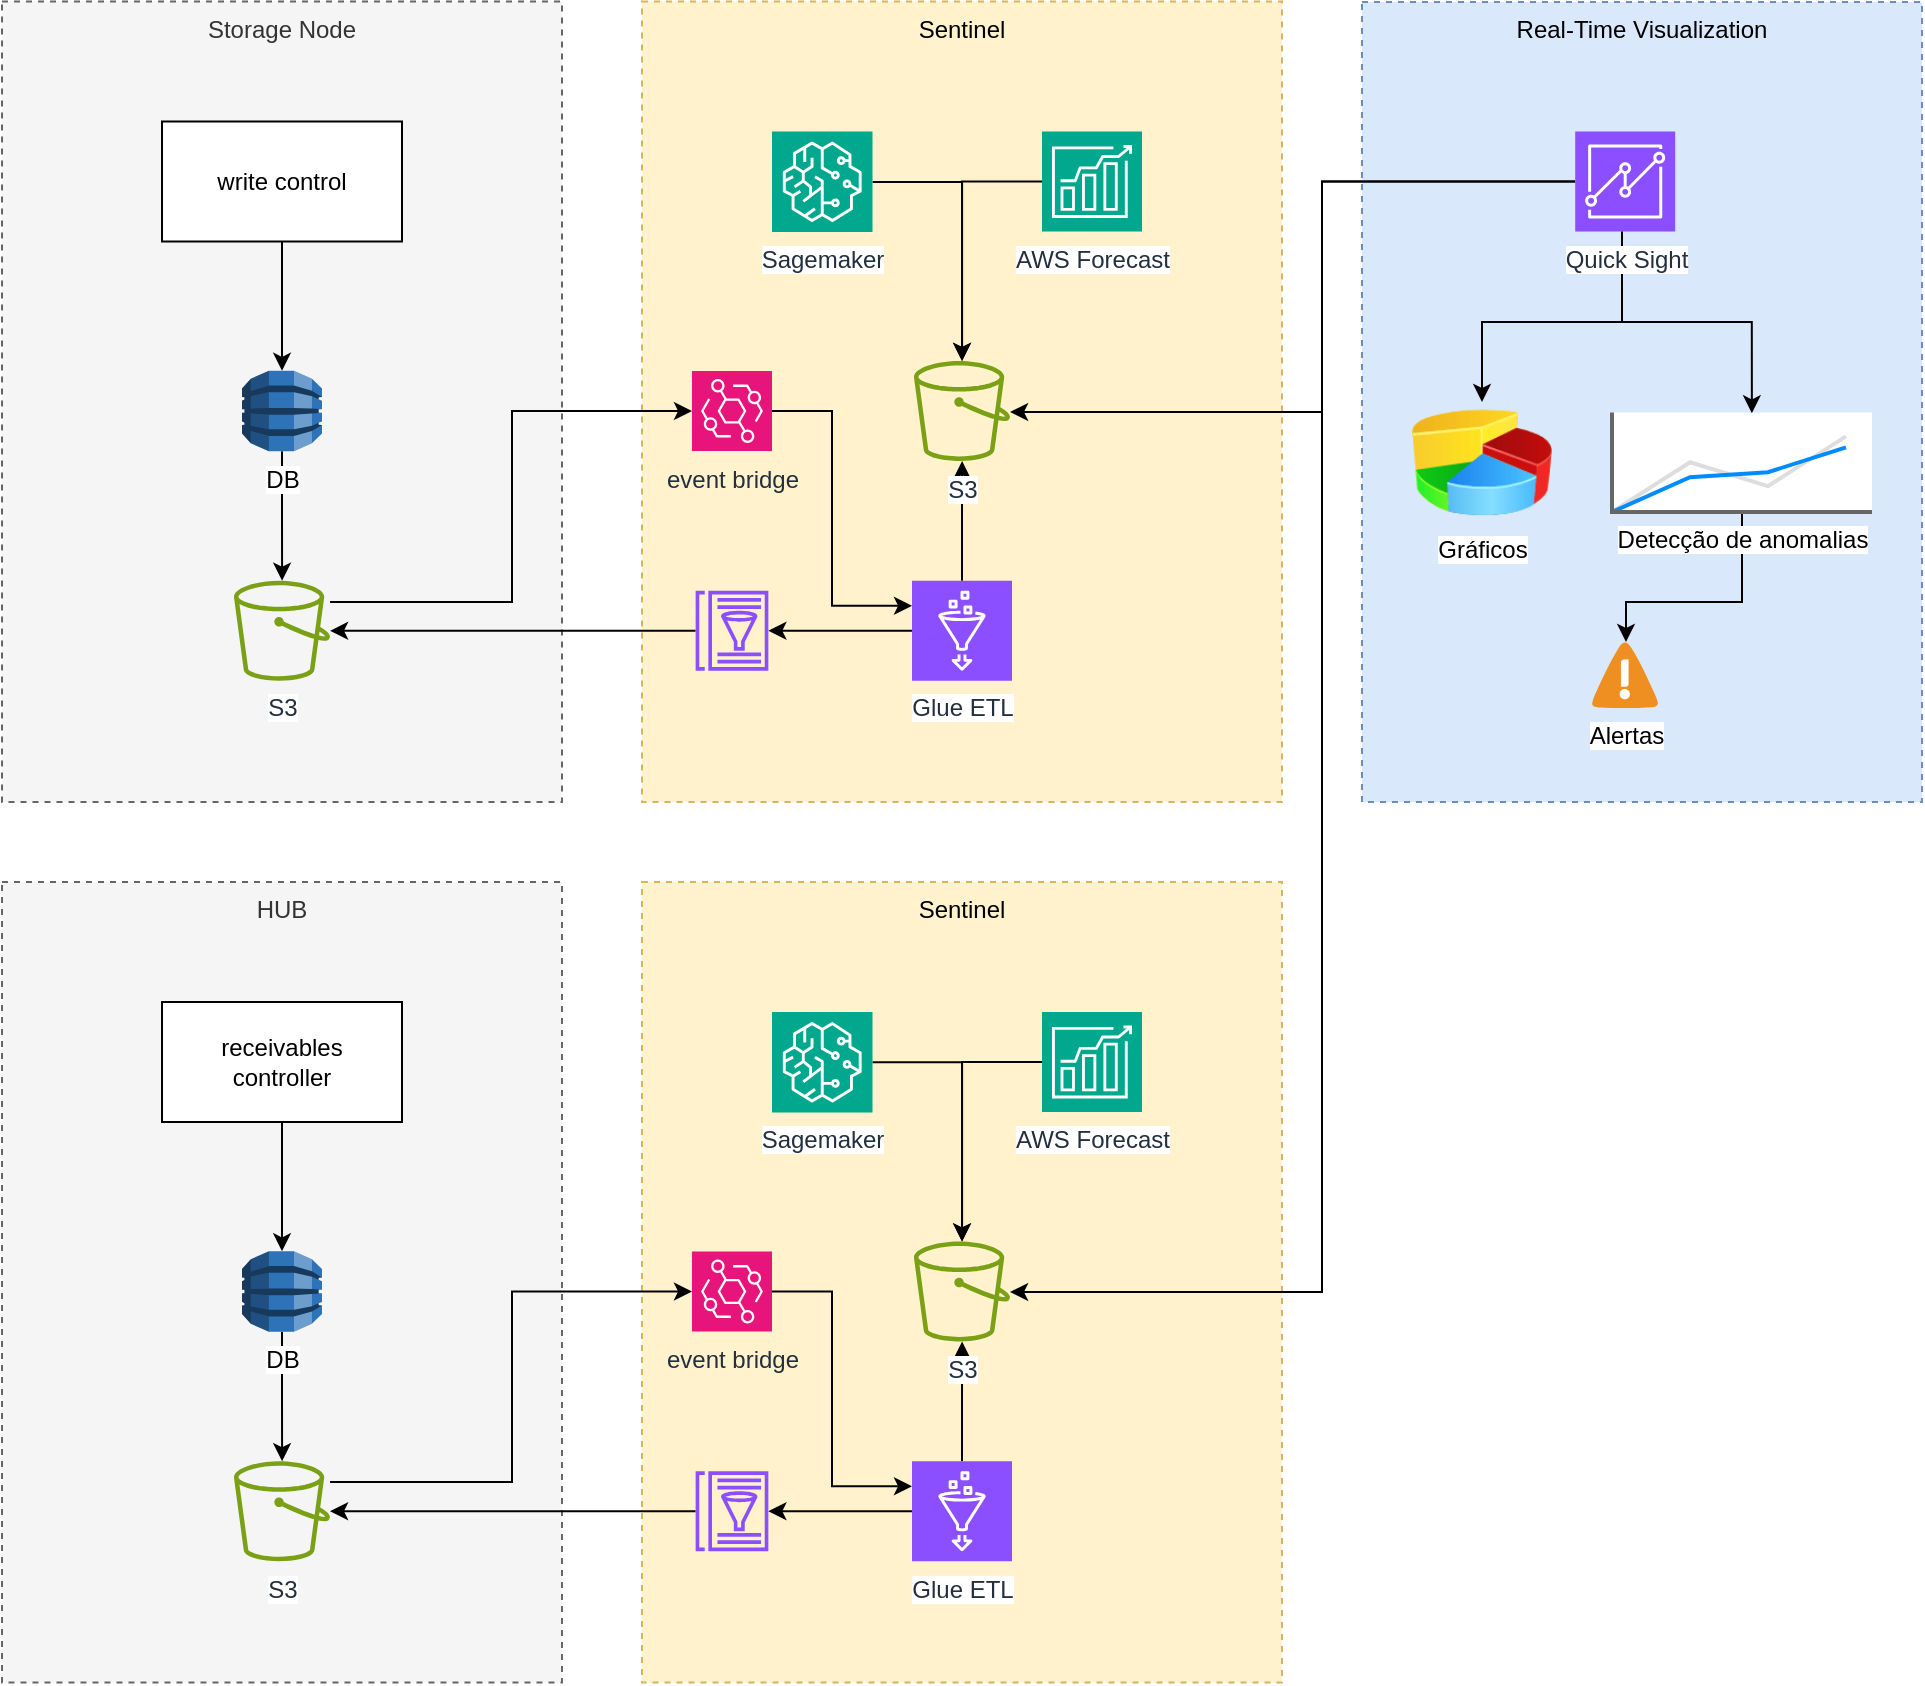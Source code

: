 <mxfile version="24.2.5" type="device" pages="2">
  <diagram name="Using ML" id="80V44YbCTZf2vej7g3pq">
    <mxGraphModel dx="1259" dy="655" grid="1" gridSize="10" guides="1" tooltips="1" connect="1" arrows="1" fold="1" page="1" pageScale="1" pageWidth="850" pageHeight="1100" math="0" shadow="0">
      <root>
        <mxCell id="0" />
        <mxCell id="1" parent="0" />
        <mxCell id="6gfI8FkgVVdgUtyDe345-52" value="HUB" style="rounded=0;whiteSpace=wrap;html=1;fillColor=#f5f5f5;fontColor=#333333;strokeColor=#666666;dashed=1;verticalAlign=top;" vertex="1" parent="1">
          <mxGeometry x="40" y="480" width="280" height="400.25" as="geometry" />
        </mxCell>
        <mxCell id="6gfI8FkgVVdgUtyDe345-39" value="Sentinel" style="rounded=0;whiteSpace=wrap;html=1;fillColor=#fff2cc;strokeColor=#d6b656;dashed=1;verticalAlign=top;" vertex="1" parent="1">
          <mxGeometry x="360" y="480" width="320" height="400.25" as="geometry" />
        </mxCell>
        <mxCell id="6gfI8FkgVVdgUtyDe345-18" value="Real-Time Visualization" style="rounded=0;whiteSpace=wrap;html=1;fillColor=#dae8fc;strokeColor=#6c8ebf;dashed=1;verticalAlign=top;" vertex="1" parent="1">
          <mxGeometry x="720" y="40" width="280" height="400" as="geometry" />
        </mxCell>
        <mxCell id="6gfI8FkgVVdgUtyDe345-6" value="Storage Node" style="rounded=0;whiteSpace=wrap;html=1;fillColor=#f5f5f5;fontColor=#333333;strokeColor=#666666;dashed=1;verticalAlign=top;" vertex="1" parent="1">
          <mxGeometry x="40" y="39.75" width="280" height="400.25" as="geometry" />
        </mxCell>
        <mxCell id="6gfI8FkgVVdgUtyDe345-1" value="write control" style="rounded=0;whiteSpace=wrap;html=1;" vertex="1" parent="1">
          <mxGeometry x="120" y="99.75" width="120" height="60" as="geometry" />
        </mxCell>
        <mxCell id="6gfI8FkgVVdgUtyDe345-5" style="edgeStyle=orthogonalEdgeStyle;rounded=0;orthogonalLoop=1;jettySize=auto;html=1;" edge="1" parent="1" source="6gfI8FkgVVdgUtyDe345-2" target="6gfI8FkgVVdgUtyDe345-4">
          <mxGeometry relative="1" as="geometry" />
        </mxCell>
        <mxCell id="6gfI8FkgVVdgUtyDe345-2" value="DB" style="outlineConnect=0;dashed=0;verticalLabelPosition=bottom;verticalAlign=top;align=center;html=1;shape=mxgraph.aws3.dynamo_db;fillColor=#2E73B8;gradientColor=none;labelBackgroundColor=default;" vertex="1" parent="1">
          <mxGeometry x="160" y="224.38" width="40" height="40.25" as="geometry" />
        </mxCell>
        <mxCell id="6gfI8FkgVVdgUtyDe345-3" style="edgeStyle=orthogonalEdgeStyle;rounded=0;orthogonalLoop=1;jettySize=auto;html=1;entryX=0.5;entryY=0;entryDx=0;entryDy=0;entryPerimeter=0;" edge="1" parent="1" source="6gfI8FkgVVdgUtyDe345-1" target="6gfI8FkgVVdgUtyDe345-2">
          <mxGeometry relative="1" as="geometry" />
        </mxCell>
        <mxCell id="6gfI8FkgVVdgUtyDe345-4" value="S3" style="sketch=0;outlineConnect=0;fontColor=#232F3E;gradientColor=none;fillColor=#7AA116;strokeColor=none;dashed=0;verticalLabelPosition=bottom;verticalAlign=top;align=center;html=1;fontSize=12;fontStyle=0;aspect=fixed;pointerEvents=1;shape=mxgraph.aws4.bucket;labelBackgroundColor=default;" vertex="1" parent="1">
          <mxGeometry x="155.96" y="329.37" width="48.08" height="50" as="geometry" />
        </mxCell>
        <mxCell id="6gfI8FkgVVdgUtyDe345-7" value="Sentinel" style="rounded=0;whiteSpace=wrap;html=1;fillColor=#fff2cc;strokeColor=#d6b656;dashed=1;verticalAlign=top;" vertex="1" parent="1">
          <mxGeometry x="360" y="39.75" width="320" height="400.25" as="geometry" />
        </mxCell>
        <mxCell id="6gfI8FkgVVdgUtyDe345-34" style="edgeStyle=orthogonalEdgeStyle;rounded=0;orthogonalLoop=1;jettySize=auto;html=1;" edge="1" parent="1" source="6gfI8FkgVVdgUtyDe345-8" target="6gfI8FkgVVdgUtyDe345-4">
          <mxGeometry relative="1" as="geometry">
            <Array as="points">
              <mxPoint x="250" y="354" />
              <mxPoint x="250" y="354" />
            </Array>
          </mxGeometry>
        </mxCell>
        <mxCell id="6gfI8FkgVVdgUtyDe345-8" value="" style="sketch=0;outlineConnect=0;fontColor=#232F3E;gradientColor=none;fillColor=#8C4FFF;strokeColor=none;dashed=0;verticalLabelPosition=bottom;verticalAlign=top;align=center;html=1;fontSize=12;fontStyle=0;aspect=fixed;pointerEvents=1;shape=mxgraph.aws4.glue_data_catalog;" vertex="1" parent="1">
          <mxGeometry x="386.54" y="334.37" width="36.92" height="40" as="geometry" />
        </mxCell>
        <mxCell id="6gfI8FkgVVdgUtyDe345-11" style="edgeStyle=orthogonalEdgeStyle;rounded=0;orthogonalLoop=1;jettySize=auto;html=1;" edge="1" parent="1" source="6gfI8FkgVVdgUtyDe345-10" target="6gfI8FkgVVdgUtyDe345-8">
          <mxGeometry relative="1" as="geometry" />
        </mxCell>
        <mxCell id="6gfI8FkgVVdgUtyDe345-13" style="edgeStyle=orthogonalEdgeStyle;rounded=0;orthogonalLoop=1;jettySize=auto;html=1;" edge="1" parent="1" source="6gfI8FkgVVdgUtyDe345-10" target="6gfI8FkgVVdgUtyDe345-12">
          <mxGeometry relative="1" as="geometry" />
        </mxCell>
        <mxCell id="6gfI8FkgVVdgUtyDe345-10" value="Glue ETL" style="sketch=0;points=[[0,0,0],[0.25,0,0],[0.5,0,0],[0.75,0,0],[1,0,0],[0,1,0],[0.25,1,0],[0.5,1,0],[0.75,1,0],[1,1,0],[0,0.25,0],[0,0.5,0],[0,0.75,0],[1,0.25,0],[1,0.5,0],[1,0.75,0]];outlineConnect=0;fontColor=#232F3E;fillColor=#8C4FFF;strokeColor=#ffffff;dashed=0;verticalLabelPosition=bottom;verticalAlign=top;align=center;html=1;fontSize=12;fontStyle=0;aspect=fixed;shape=mxgraph.aws4.resourceIcon;resIcon=mxgraph.aws4.glue;labelBackgroundColor=default;" vertex="1" parent="1">
          <mxGeometry x="495" y="329.37" width="50" height="50" as="geometry" />
        </mxCell>
        <mxCell id="6gfI8FkgVVdgUtyDe345-12" value="S3" style="sketch=0;outlineConnect=0;fontColor=#232F3E;gradientColor=none;fillColor=#7AA116;strokeColor=none;dashed=0;verticalLabelPosition=bottom;verticalAlign=top;align=center;html=1;fontSize=12;fontStyle=0;aspect=fixed;pointerEvents=1;shape=mxgraph.aws4.bucket;labelBackgroundColor=default;" vertex="1" parent="1">
          <mxGeometry x="495.96" y="219.5" width="48.08" height="50" as="geometry" />
        </mxCell>
        <mxCell id="6gfI8FkgVVdgUtyDe345-15" style="edgeStyle=orthogonalEdgeStyle;rounded=0;orthogonalLoop=1;jettySize=auto;html=1;" edge="1" parent="1" source="6gfI8FkgVVdgUtyDe345-14" target="6gfI8FkgVVdgUtyDe345-12">
          <mxGeometry relative="1" as="geometry" />
        </mxCell>
        <mxCell id="6gfI8FkgVVdgUtyDe345-14" value="Sagemaker" style="sketch=0;points=[[0,0,0],[0.25,0,0],[0.5,0,0],[0.75,0,0],[1,0,0],[0,1,0],[0.25,1,0],[0.5,1,0],[0.75,1,0],[1,1,0],[0,0.25,0],[0,0.5,0],[0,0.75,0],[1,0.25,0],[1,0.5,0],[1,0.75,0]];outlineConnect=0;fontColor=#232F3E;fillColor=#01A88D;strokeColor=#ffffff;dashed=0;verticalLabelPosition=bottom;verticalAlign=top;align=center;html=1;fontSize=12;fontStyle=0;aspect=fixed;shape=mxgraph.aws4.resourceIcon;resIcon=mxgraph.aws4.sagemaker;labelBackgroundColor=default;" vertex="1" parent="1">
          <mxGeometry x="425" y="104.75" width="50.25" height="50.25" as="geometry" />
        </mxCell>
        <mxCell id="6gfI8FkgVVdgUtyDe345-17" style="edgeStyle=orthogonalEdgeStyle;rounded=0;orthogonalLoop=1;jettySize=auto;html=1;" edge="1" parent="1" source="6gfI8FkgVVdgUtyDe345-16" target="6gfI8FkgVVdgUtyDe345-12">
          <mxGeometry relative="1" as="geometry">
            <Array as="points">
              <mxPoint x="700" y="130" />
              <mxPoint x="700" y="245" />
            </Array>
          </mxGeometry>
        </mxCell>
        <mxCell id="6gfI8FkgVVdgUtyDe345-23" style="edgeStyle=orthogonalEdgeStyle;rounded=0;orthogonalLoop=1;jettySize=auto;html=1;entryX=0.5;entryY=0;entryDx=0;entryDy=0;" edge="1" parent="1" source="6gfI8FkgVVdgUtyDe345-16" target="6gfI8FkgVVdgUtyDe345-21">
          <mxGeometry relative="1" as="geometry">
            <Array as="points">
              <mxPoint x="850" y="200" />
              <mxPoint x="780" y="200" />
            </Array>
          </mxGeometry>
        </mxCell>
        <mxCell id="6gfI8FkgVVdgUtyDe345-19" value="Alertas" style="shadow=0;dashed=0;html=1;strokeColor=none;fillColor=#4495D1;labelPosition=center;verticalLabelPosition=bottom;verticalAlign=top;align=center;outlineConnect=0;shape=mxgraph.veeam.2d.alert;labelBackgroundColor=default;" vertex="1" parent="1">
          <mxGeometry x="835" y="360" width="33.2" height="33.2" as="geometry" />
        </mxCell>
        <mxCell id="6gfI8FkgVVdgUtyDe345-21" value="Gráficos" style="image;html=1;image=img/lib/clip_art/finance/Pie_Chart_128x128.png" vertex="1" parent="1">
          <mxGeometry x="745" y="240" width="70" height="60.25" as="geometry" />
        </mxCell>
        <mxCell id="6gfI8FkgVVdgUtyDe345-26" style="edgeStyle=orthogonalEdgeStyle;rounded=0;orthogonalLoop=1;jettySize=auto;html=1;" edge="1" parent="1" source="6gfI8FkgVVdgUtyDe345-22" target="6gfI8FkgVVdgUtyDe345-19">
          <mxGeometry relative="1" as="geometry">
            <Array as="points">
              <mxPoint x="910" y="340" />
              <mxPoint x="852" y="340" />
            </Array>
          </mxGeometry>
        </mxCell>
        <mxCell id="6gfI8FkgVVdgUtyDe345-22" value="Detecção de anomalias" style="verticalLabelPosition=bottom;shadow=0;dashed=0;align=center;html=1;verticalAlign=top;strokeWidth=1;shape=mxgraph.mockup.graphics.lineChart;strokeColor=none;strokeColor2=#666666;strokeColor3=#008cff;strokeColor4=#dddddd;labelBackgroundColor=default;" vertex="1" parent="1">
          <mxGeometry x="845" y="245.25" width="130" height="49.75" as="geometry" />
        </mxCell>
        <mxCell id="6gfI8FkgVVdgUtyDe345-36" style="edgeStyle=orthogonalEdgeStyle;rounded=0;orthogonalLoop=1;jettySize=auto;html=1;" edge="1" parent="1" source="6gfI8FkgVVdgUtyDe345-30" target="6gfI8FkgVVdgUtyDe345-12">
          <mxGeometry relative="1" as="geometry">
            <Array as="points">
              <mxPoint x="520" y="130" />
            </Array>
          </mxGeometry>
        </mxCell>
        <mxCell id="6gfI8FkgVVdgUtyDe345-30" value="AWS Forecast" style="sketch=0;points=[[0,0,0],[0.25,0,0],[0.5,0,0],[0.75,0,0],[1,0,0],[0,1,0],[0.25,1,0],[0.5,1,0],[0.75,1,0],[1,1,0],[0,0.25,0],[0,0.5,0],[0,0.75,0],[1,0.25,0],[1,0.5,0],[1,0.75,0]];outlineConnect=0;fontColor=#232F3E;fillColor=#01A88D;strokeColor=#ffffff;dashed=0;verticalLabelPosition=bottom;verticalAlign=top;align=center;html=1;fontSize=12;fontStyle=0;aspect=fixed;shape=mxgraph.aws4.resourceIcon;resIcon=mxgraph.aws4.forecast;labelBackgroundColor=default;" vertex="1" parent="1">
          <mxGeometry x="560" y="104.75" width="50" height="50" as="geometry" />
        </mxCell>
        <mxCell id="6gfI8FkgVVdgUtyDe345-32" value="event bridge" style="sketch=0;points=[[0,0,0],[0.25,0,0],[0.5,0,0],[0.75,0,0],[1,0,0],[0,1,0],[0.25,1,0],[0.5,1,0],[0.75,1,0],[1,1,0],[0,0.25,0],[0,0.5,0],[0,0.75,0],[1,0.25,0],[1,0.5,0],[1,0.75,0]];outlineConnect=0;fontColor=#232F3E;fillColor=#E7157B;strokeColor=#ffffff;dashed=0;verticalLabelPosition=bottom;verticalAlign=top;align=center;html=1;fontSize=12;fontStyle=0;aspect=fixed;shape=mxgraph.aws4.resourceIcon;resIcon=mxgraph.aws4.eventbridge;" vertex="1" parent="1">
          <mxGeometry x="385.0" y="224.5" width="40" height="40" as="geometry" />
        </mxCell>
        <mxCell id="6gfI8FkgVVdgUtyDe345-33" style="edgeStyle=orthogonalEdgeStyle;rounded=0;orthogonalLoop=1;jettySize=auto;html=1;entryX=0;entryY=0.5;entryDx=0;entryDy=0;entryPerimeter=0;" edge="1" parent="1" source="6gfI8FkgVVdgUtyDe345-4" target="6gfI8FkgVVdgUtyDe345-32">
          <mxGeometry relative="1" as="geometry">
            <Array as="points">
              <mxPoint x="295" y="340" />
              <mxPoint x="295" y="245" />
            </Array>
          </mxGeometry>
        </mxCell>
        <mxCell id="6gfI8FkgVVdgUtyDe345-35" style="edgeStyle=orthogonalEdgeStyle;rounded=0;orthogonalLoop=1;jettySize=auto;html=1;entryX=0;entryY=0.25;entryDx=0;entryDy=0;entryPerimeter=0;" edge="1" parent="1" source="6gfI8FkgVVdgUtyDe345-32" target="6gfI8FkgVVdgUtyDe345-10">
          <mxGeometry relative="1" as="geometry">
            <Array as="points">
              <mxPoint x="455" y="245" />
              <mxPoint x="455" y="342" />
            </Array>
          </mxGeometry>
        </mxCell>
        <mxCell id="6gfI8FkgVVdgUtyDe345-38" style="edgeStyle=orthogonalEdgeStyle;rounded=0;orthogonalLoop=1;jettySize=auto;html=1;entryX=0.538;entryY=0.008;entryDx=0;entryDy=0;entryPerimeter=0;" edge="1" parent="1" source="6gfI8FkgVVdgUtyDe345-16" target="6gfI8FkgVVdgUtyDe345-22">
          <mxGeometry relative="1" as="geometry">
            <Array as="points">
              <mxPoint x="850" y="200" />
              <mxPoint x="915" y="200" />
            </Array>
          </mxGeometry>
        </mxCell>
        <mxCell id="6gfI8FkgVVdgUtyDe345-51" style="edgeStyle=orthogonalEdgeStyle;rounded=0;orthogonalLoop=1;jettySize=auto;html=1;" edge="1" parent="1" source="6gfI8FkgVVdgUtyDe345-16" target="6gfI8FkgVVdgUtyDe345-44">
          <mxGeometry relative="1" as="geometry">
            <Array as="points">
              <mxPoint x="700" y="130" />
              <mxPoint x="700" y="685" />
            </Array>
          </mxGeometry>
        </mxCell>
        <mxCell id="6gfI8FkgVVdgUtyDe345-16" value="Quick Sight" style="sketch=0;points=[[0,0,0],[0.25,0,0],[0.5,0,0],[0.75,0,0],[1,0,0],[0,1,0],[0.25,1,0],[0.5,1,0],[0.75,1,0],[1,1,0],[0,0.25,0],[0,0.5,0],[0,0.75,0],[1,0.25,0],[1,0.5,0],[1,0.75,0]];outlineConnect=0;fontColor=#232F3E;fillColor=#8C4FFF;strokeColor=#ffffff;dashed=0;verticalLabelPosition=bottom;verticalAlign=top;align=center;html=1;fontSize=12;fontStyle=0;aspect=fixed;shape=mxgraph.aws4.resourceIcon;resIcon=mxgraph.aws4.quicksight;labelBackgroundColor=default;" vertex="1" parent="1">
          <mxGeometry x="826.6" y="104.75" width="50" height="50" as="geometry" />
        </mxCell>
        <mxCell id="6gfI8FkgVVdgUtyDe345-59" style="edgeStyle=orthogonalEdgeStyle;rounded=0;orthogonalLoop=1;jettySize=auto;html=1;" edge="1" parent="1" source="6gfI8FkgVVdgUtyDe345-40" target="6gfI8FkgVVdgUtyDe345-55">
          <mxGeometry relative="1" as="geometry" />
        </mxCell>
        <mxCell id="6gfI8FkgVVdgUtyDe345-40" value="" style="sketch=0;outlineConnect=0;fontColor=#232F3E;gradientColor=none;fillColor=#8C4FFF;strokeColor=none;dashed=0;verticalLabelPosition=bottom;verticalAlign=top;align=center;html=1;fontSize=12;fontStyle=0;aspect=fixed;pointerEvents=1;shape=mxgraph.aws4.glue_data_catalog;" vertex="1" parent="1">
          <mxGeometry x="386.54" y="774.62" width="36.92" height="40" as="geometry" />
        </mxCell>
        <mxCell id="6gfI8FkgVVdgUtyDe345-41" style="edgeStyle=orthogonalEdgeStyle;rounded=0;orthogonalLoop=1;jettySize=auto;html=1;" edge="1" parent="1" source="6gfI8FkgVVdgUtyDe345-43" target="6gfI8FkgVVdgUtyDe345-40">
          <mxGeometry relative="1" as="geometry" />
        </mxCell>
        <mxCell id="6gfI8FkgVVdgUtyDe345-42" style="edgeStyle=orthogonalEdgeStyle;rounded=0;orthogonalLoop=1;jettySize=auto;html=1;" edge="1" parent="1" source="6gfI8FkgVVdgUtyDe345-43" target="6gfI8FkgVVdgUtyDe345-44">
          <mxGeometry relative="1" as="geometry" />
        </mxCell>
        <mxCell id="6gfI8FkgVVdgUtyDe345-43" value="Glue ETL" style="sketch=0;points=[[0,0,0],[0.25,0,0],[0.5,0,0],[0.75,0,0],[1,0,0],[0,1,0],[0.25,1,0],[0.5,1,0],[0.75,1,0],[1,1,0],[0,0.25,0],[0,0.5,0],[0,0.75,0],[1,0.25,0],[1,0.5,0],[1,0.75,0]];outlineConnect=0;fontColor=#232F3E;fillColor=#8C4FFF;strokeColor=#ffffff;dashed=0;verticalLabelPosition=bottom;verticalAlign=top;align=center;html=1;fontSize=12;fontStyle=0;aspect=fixed;shape=mxgraph.aws4.resourceIcon;resIcon=mxgraph.aws4.glue;labelBackgroundColor=default;" vertex="1" parent="1">
          <mxGeometry x="495" y="769.62" width="50" height="50" as="geometry" />
        </mxCell>
        <mxCell id="6gfI8FkgVVdgUtyDe345-44" value="S3" style="sketch=0;outlineConnect=0;fontColor=#232F3E;gradientColor=none;fillColor=#7AA116;strokeColor=none;dashed=0;verticalLabelPosition=bottom;verticalAlign=top;align=center;html=1;fontSize=12;fontStyle=0;aspect=fixed;pointerEvents=1;shape=mxgraph.aws4.bucket;labelBackgroundColor=default;" vertex="1" parent="1">
          <mxGeometry x="495.96" y="659.75" width="48.08" height="50" as="geometry" />
        </mxCell>
        <mxCell id="6gfI8FkgVVdgUtyDe345-45" style="edgeStyle=orthogonalEdgeStyle;rounded=0;orthogonalLoop=1;jettySize=auto;html=1;" edge="1" parent="1" source="6gfI8FkgVVdgUtyDe345-46" target="6gfI8FkgVVdgUtyDe345-44">
          <mxGeometry relative="1" as="geometry" />
        </mxCell>
        <mxCell id="6gfI8FkgVVdgUtyDe345-46" value="Sagemaker" style="sketch=0;points=[[0,0,0],[0.25,0,0],[0.5,0,0],[0.75,0,0],[1,0,0],[0,1,0],[0.25,1,0],[0.5,1,0],[0.75,1,0],[1,1,0],[0,0.25,0],[0,0.5,0],[0,0.75,0],[1,0.25,0],[1,0.5,0],[1,0.75,0]];outlineConnect=0;fontColor=#232F3E;fillColor=#01A88D;strokeColor=#ffffff;dashed=0;verticalLabelPosition=bottom;verticalAlign=top;align=center;html=1;fontSize=12;fontStyle=0;aspect=fixed;shape=mxgraph.aws4.resourceIcon;resIcon=mxgraph.aws4.sagemaker;labelBackgroundColor=default;" vertex="1" parent="1">
          <mxGeometry x="425" y="545" width="50.25" height="50.25" as="geometry" />
        </mxCell>
        <mxCell id="6gfI8FkgVVdgUtyDe345-47" style="edgeStyle=orthogonalEdgeStyle;rounded=0;orthogonalLoop=1;jettySize=auto;html=1;" edge="1" parent="1" source="6gfI8FkgVVdgUtyDe345-48" target="6gfI8FkgVVdgUtyDe345-44">
          <mxGeometry relative="1" as="geometry">
            <Array as="points">
              <mxPoint x="520" y="570.25" />
            </Array>
          </mxGeometry>
        </mxCell>
        <mxCell id="6gfI8FkgVVdgUtyDe345-48" value="AWS Forecast" style="sketch=0;points=[[0,0,0],[0.25,0,0],[0.5,0,0],[0.75,0,0],[1,0,0],[0,1,0],[0.25,1,0],[0.5,1,0],[0.75,1,0],[1,1,0],[0,0.25,0],[0,0.5,0],[0,0.75,0],[1,0.25,0],[1,0.5,0],[1,0.75,0]];outlineConnect=0;fontColor=#232F3E;fillColor=#01A88D;strokeColor=#ffffff;dashed=0;verticalLabelPosition=bottom;verticalAlign=top;align=center;html=1;fontSize=12;fontStyle=0;aspect=fixed;shape=mxgraph.aws4.resourceIcon;resIcon=mxgraph.aws4.forecast;labelBackgroundColor=default;" vertex="1" parent="1">
          <mxGeometry x="560" y="545" width="50" height="50" as="geometry" />
        </mxCell>
        <mxCell id="6gfI8FkgVVdgUtyDe345-49" value="event bridge" style="sketch=0;points=[[0,0,0],[0.25,0,0],[0.5,0,0],[0.75,0,0],[1,0,0],[0,1,0],[0.25,1,0],[0.5,1,0],[0.75,1,0],[1,1,0],[0,0.25,0],[0,0.5,0],[0,0.75,0],[1,0.25,0],[1,0.5,0],[1,0.75,0]];outlineConnect=0;fontColor=#232F3E;fillColor=#E7157B;strokeColor=#ffffff;dashed=0;verticalLabelPosition=bottom;verticalAlign=top;align=center;html=1;fontSize=12;fontStyle=0;aspect=fixed;shape=mxgraph.aws4.resourceIcon;resIcon=mxgraph.aws4.eventbridge;" vertex="1" parent="1">
          <mxGeometry x="385.0" y="664.75" width="40" height="40" as="geometry" />
        </mxCell>
        <mxCell id="6gfI8FkgVVdgUtyDe345-50" style="edgeStyle=orthogonalEdgeStyle;rounded=0;orthogonalLoop=1;jettySize=auto;html=1;entryX=0;entryY=0.25;entryDx=0;entryDy=0;entryPerimeter=0;" edge="1" parent="1" source="6gfI8FkgVVdgUtyDe345-49" target="6gfI8FkgVVdgUtyDe345-43">
          <mxGeometry relative="1" as="geometry">
            <Array as="points">
              <mxPoint x="455" y="685.25" />
              <mxPoint x="455" y="782.25" />
            </Array>
          </mxGeometry>
        </mxCell>
        <mxCell id="6gfI8FkgVVdgUtyDe345-56" style="edgeStyle=orthogonalEdgeStyle;rounded=0;orthogonalLoop=1;jettySize=auto;html=1;" edge="1" parent="1" source="6gfI8FkgVVdgUtyDe345-53" target="6gfI8FkgVVdgUtyDe345-54">
          <mxGeometry relative="1" as="geometry" />
        </mxCell>
        <mxCell id="6gfI8FkgVVdgUtyDe345-53" value="receivables&lt;div&gt;controller&lt;/div&gt;" style="rounded=0;whiteSpace=wrap;html=1;" vertex="1" parent="1">
          <mxGeometry x="120" y="540" width="120" height="60" as="geometry" />
        </mxCell>
        <mxCell id="6gfI8FkgVVdgUtyDe345-57" style="edgeStyle=orthogonalEdgeStyle;rounded=0;orthogonalLoop=1;jettySize=auto;html=1;" edge="1" parent="1" source="6gfI8FkgVVdgUtyDe345-54" target="6gfI8FkgVVdgUtyDe345-55">
          <mxGeometry relative="1" as="geometry" />
        </mxCell>
        <mxCell id="6gfI8FkgVVdgUtyDe345-54" value="DB" style="outlineConnect=0;dashed=0;verticalLabelPosition=bottom;verticalAlign=top;align=center;html=1;shape=mxgraph.aws3.dynamo_db;fillColor=#2E73B8;gradientColor=none;labelBackgroundColor=default;" vertex="1" parent="1">
          <mxGeometry x="160" y="664.63" width="40" height="40.25" as="geometry" />
        </mxCell>
        <mxCell id="6gfI8FkgVVdgUtyDe345-55" value="S3" style="sketch=0;outlineConnect=0;fontColor=#232F3E;gradientColor=none;fillColor=#7AA116;strokeColor=none;dashed=0;verticalLabelPosition=bottom;verticalAlign=top;align=center;html=1;fontSize=12;fontStyle=0;aspect=fixed;pointerEvents=1;shape=mxgraph.aws4.bucket;labelBackgroundColor=default;" vertex="1" parent="1">
          <mxGeometry x="155.96" y="769.62" width="48.08" height="50" as="geometry" />
        </mxCell>
        <mxCell id="6gfI8FkgVVdgUtyDe345-58" style="edgeStyle=orthogonalEdgeStyle;rounded=0;orthogonalLoop=1;jettySize=auto;html=1;entryX=0;entryY=0.5;entryDx=0;entryDy=0;entryPerimeter=0;" edge="1" parent="1" source="6gfI8FkgVVdgUtyDe345-55" target="6gfI8FkgVVdgUtyDe345-49">
          <mxGeometry relative="1" as="geometry">
            <Array as="points">
              <mxPoint x="295" y="780" />
              <mxPoint x="295" y="685" />
            </Array>
          </mxGeometry>
        </mxCell>
      </root>
    </mxGraphModel>
  </diagram>
  <diagram name="Using QuickSight" id="ajtClxfbu8RJAKWpTM3W">
    <mxGraphModel dx="1481" dy="771" grid="1" gridSize="10" guides="1" tooltips="1" connect="1" arrows="1" fold="1" page="1" pageScale="1" pageWidth="850" pageHeight="1100" math="0" shadow="0">
      <root>
        <mxCell id="t0vKpmvOC6dS0SvQwcE4-0" />
        <mxCell id="t0vKpmvOC6dS0SvQwcE4-1" parent="t0vKpmvOC6dS0SvQwcE4-0" />
        <mxCell id="t0vKpmvOC6dS0SvQwcE4-2" value="HUB" style="rounded=0;whiteSpace=wrap;html=1;fillColor=#f5f5f5;fontColor=#333333;strokeColor=#666666;dashed=1;verticalAlign=top;" vertex="1" parent="t0vKpmvOC6dS0SvQwcE4-1">
          <mxGeometry x="40" y="480" width="280" height="400.25" as="geometry" />
        </mxCell>
        <mxCell id="t0vKpmvOC6dS0SvQwcE4-3" value="Sentinel" style="rounded=0;whiteSpace=wrap;html=1;fillColor=#fff2cc;strokeColor=#d6b656;dashed=1;verticalAlign=top;" vertex="1" parent="t0vKpmvOC6dS0SvQwcE4-1">
          <mxGeometry x="360" y="480" width="320" height="400.25" as="geometry" />
        </mxCell>
        <mxCell id="t0vKpmvOC6dS0SvQwcE4-4" value="Real-Time Visualization" style="rounded=0;whiteSpace=wrap;html=1;fillColor=#dae8fc;strokeColor=#6c8ebf;dashed=1;verticalAlign=top;" vertex="1" parent="t0vKpmvOC6dS0SvQwcE4-1">
          <mxGeometry x="720" y="40" width="280" height="400" as="geometry" />
        </mxCell>
        <mxCell id="t0vKpmvOC6dS0SvQwcE4-5" value="Storage Node" style="rounded=0;whiteSpace=wrap;html=1;fillColor=#f5f5f5;fontColor=#333333;strokeColor=#666666;dashed=1;verticalAlign=top;" vertex="1" parent="t0vKpmvOC6dS0SvQwcE4-1">
          <mxGeometry x="40" y="39.75" width="280" height="400.25" as="geometry" />
        </mxCell>
        <mxCell id="t0vKpmvOC6dS0SvQwcE4-6" value="write control" style="rounded=0;whiteSpace=wrap;html=1;" vertex="1" parent="t0vKpmvOC6dS0SvQwcE4-1">
          <mxGeometry x="120" y="99.75" width="120" height="60" as="geometry" />
        </mxCell>
        <mxCell id="t0vKpmvOC6dS0SvQwcE4-7" style="edgeStyle=orthogonalEdgeStyle;rounded=0;orthogonalLoop=1;jettySize=auto;html=1;" edge="1" parent="t0vKpmvOC6dS0SvQwcE4-1" source="t0vKpmvOC6dS0SvQwcE4-8" target="t0vKpmvOC6dS0SvQwcE4-10">
          <mxGeometry relative="1" as="geometry" />
        </mxCell>
        <mxCell id="t0vKpmvOC6dS0SvQwcE4-8" value="DB" style="outlineConnect=0;dashed=0;verticalLabelPosition=bottom;verticalAlign=top;align=center;html=1;shape=mxgraph.aws3.dynamo_db;fillColor=#2E73B8;gradientColor=none;labelBackgroundColor=default;" vertex="1" parent="t0vKpmvOC6dS0SvQwcE4-1">
          <mxGeometry x="160" y="224.38" width="40" height="40.25" as="geometry" />
        </mxCell>
        <mxCell id="t0vKpmvOC6dS0SvQwcE4-9" style="edgeStyle=orthogonalEdgeStyle;rounded=0;orthogonalLoop=1;jettySize=auto;html=1;entryX=0.5;entryY=0;entryDx=0;entryDy=0;entryPerimeter=0;" edge="1" parent="t0vKpmvOC6dS0SvQwcE4-1" source="t0vKpmvOC6dS0SvQwcE4-6" target="t0vKpmvOC6dS0SvQwcE4-8">
          <mxGeometry relative="1" as="geometry" />
        </mxCell>
        <mxCell id="t0vKpmvOC6dS0SvQwcE4-10" value="S3" style="sketch=0;outlineConnect=0;fontColor=#232F3E;gradientColor=none;fillColor=#7AA116;strokeColor=none;dashed=0;verticalLabelPosition=bottom;verticalAlign=top;align=center;html=1;fontSize=12;fontStyle=0;aspect=fixed;pointerEvents=1;shape=mxgraph.aws4.bucket;labelBackgroundColor=default;" vertex="1" parent="t0vKpmvOC6dS0SvQwcE4-1">
          <mxGeometry x="155.96" y="329.37" width="48.08" height="50" as="geometry" />
        </mxCell>
        <mxCell id="t0vKpmvOC6dS0SvQwcE4-11" value="Sentinel" style="rounded=0;whiteSpace=wrap;html=1;fillColor=#fff2cc;strokeColor=#d6b656;dashed=1;verticalAlign=top;" vertex="1" parent="t0vKpmvOC6dS0SvQwcE4-1">
          <mxGeometry x="360" y="39.75" width="320" height="400.25" as="geometry" />
        </mxCell>
        <mxCell id="t0vKpmvOC6dS0SvQwcE4-12" style="edgeStyle=orthogonalEdgeStyle;rounded=0;orthogonalLoop=1;jettySize=auto;html=1;" edge="1" parent="t0vKpmvOC6dS0SvQwcE4-1">
          <mxGeometry relative="1" as="geometry">
            <mxPoint x="447.788" y="300.25" as="sourcePoint" />
            <mxPoint x="210.004" y="354.85" as="targetPoint" />
            <Array as="points">
              <mxPoint x="335.97" y="299.85" />
              <mxPoint x="335.97" y="354.85" />
            </Array>
          </mxGeometry>
        </mxCell>
        <mxCell id="t0vKpmvOC6dS0SvQwcE4-13" value="" style="sketch=0;outlineConnect=0;fontColor=#232F3E;gradientColor=none;fillColor=#8C4FFF;strokeColor=none;dashed=0;verticalLabelPosition=bottom;verticalAlign=top;align=center;html=1;fontSize=12;fontStyle=0;aspect=fixed;pointerEvents=1;shape=mxgraph.aws4.glue_data_catalog;" vertex="1" parent="t0vKpmvOC6dS0SvQwcE4-1">
          <mxGeometry x="441.54" y="279.44" width="36.92" height="40" as="geometry" />
        </mxCell>
        <mxCell id="t0vKpmvOC6dS0SvQwcE4-14" style="edgeStyle=orthogonalEdgeStyle;rounded=0;orthogonalLoop=1;jettySize=auto;html=1;" edge="1" parent="t0vKpmvOC6dS0SvQwcE4-1" source="t0vKpmvOC6dS0SvQwcE4-16" target="t0vKpmvOC6dS0SvQwcE4-13">
          <mxGeometry relative="1" as="geometry" />
        </mxCell>
        <mxCell id="t0vKpmvOC6dS0SvQwcE4-15" style="edgeStyle=orthogonalEdgeStyle;rounded=0;orthogonalLoop=1;jettySize=auto;html=1;" edge="1" parent="t0vKpmvOC6dS0SvQwcE4-1" source="t0vKpmvOC6dS0SvQwcE4-16" target="t0vKpmvOC6dS0SvQwcE4-17">
          <mxGeometry relative="1" as="geometry" />
        </mxCell>
        <mxCell id="t0vKpmvOC6dS0SvQwcE4-16" value="Glue ETL" style="sketch=0;points=[[0,0,0],[0.25,0,0],[0.5,0,0],[0.75,0,0],[1,0,0],[0,1,0],[0.25,1,0],[0.5,1,0],[0.75,1,0],[1,1,0],[0,0.25,0],[0,0.5,0],[0,0.75,0],[1,0.25,0],[1,0.5,0],[1,0.75,0]];outlineConnect=0;fontColor=#232F3E;fillColor=#8C4FFF;strokeColor=#ffffff;dashed=0;verticalLabelPosition=bottom;verticalAlign=top;align=center;html=1;fontSize=12;fontStyle=0;aspect=fixed;shape=mxgraph.aws4.resourceIcon;resIcon=mxgraph.aws4.glue;labelBackgroundColor=default;" vertex="1" parent="t0vKpmvOC6dS0SvQwcE4-1">
          <mxGeometry x="550" y="274.44" width="50" height="50" as="geometry" />
        </mxCell>
        <mxCell id="t0vKpmvOC6dS0SvQwcE4-17" value="S3" style="sketch=0;outlineConnect=0;fontColor=#232F3E;gradientColor=none;fillColor=#7AA116;strokeColor=none;dashed=0;verticalLabelPosition=bottom;verticalAlign=top;align=center;html=1;fontSize=12;fontStyle=0;aspect=fixed;pointerEvents=1;shape=mxgraph.aws4.bucket;labelBackgroundColor=default;" vertex="1" parent="t0vKpmvOC6dS0SvQwcE4-1">
          <mxGeometry x="550.96" y="164.57" width="48.08" height="50" as="geometry" />
        </mxCell>
        <mxCell id="t0vKpmvOC6dS0SvQwcE4-20" style="edgeStyle=orthogonalEdgeStyle;rounded=0;orthogonalLoop=1;jettySize=auto;html=1;" edge="1" parent="t0vKpmvOC6dS0SvQwcE4-1" source="t0vKpmvOC6dS0SvQwcE4-33" target="t0vKpmvOC6dS0SvQwcE4-17">
          <mxGeometry relative="1" as="geometry">
            <Array as="points">
              <mxPoint x="700" y="130" />
              <mxPoint x="700" y="190" />
            </Array>
          </mxGeometry>
        </mxCell>
        <mxCell id="t0vKpmvOC6dS0SvQwcE4-21" style="edgeStyle=orthogonalEdgeStyle;rounded=0;orthogonalLoop=1;jettySize=auto;html=1;entryX=0.5;entryY=0;entryDx=0;entryDy=0;" edge="1" parent="t0vKpmvOC6dS0SvQwcE4-1" source="t0vKpmvOC6dS0SvQwcE4-33" target="t0vKpmvOC6dS0SvQwcE4-23">
          <mxGeometry relative="1" as="geometry">
            <Array as="points">
              <mxPoint x="850" y="200" />
              <mxPoint x="780" y="200" />
            </Array>
          </mxGeometry>
        </mxCell>
        <mxCell id="t0vKpmvOC6dS0SvQwcE4-22" value="Alertas" style="shadow=0;dashed=0;html=1;strokeColor=none;fillColor=#4495D1;labelPosition=center;verticalLabelPosition=bottom;verticalAlign=top;align=center;outlineConnect=0;shape=mxgraph.veeam.2d.alert;labelBackgroundColor=default;" vertex="1" parent="t0vKpmvOC6dS0SvQwcE4-1">
          <mxGeometry x="835" y="360" width="33.2" height="33.2" as="geometry" />
        </mxCell>
        <mxCell id="t0vKpmvOC6dS0SvQwcE4-23" value="Gráficos" style="image;html=1;image=img/lib/clip_art/finance/Pie_Chart_128x128.png" vertex="1" parent="t0vKpmvOC6dS0SvQwcE4-1">
          <mxGeometry x="745" y="240" width="70" height="60.25" as="geometry" />
        </mxCell>
        <mxCell id="t0vKpmvOC6dS0SvQwcE4-24" style="edgeStyle=orthogonalEdgeStyle;rounded=0;orthogonalLoop=1;jettySize=auto;html=1;" edge="1" parent="t0vKpmvOC6dS0SvQwcE4-1" source="t0vKpmvOC6dS0SvQwcE4-25" target="t0vKpmvOC6dS0SvQwcE4-22">
          <mxGeometry relative="1" as="geometry">
            <Array as="points">
              <mxPoint x="910" y="340" />
              <mxPoint x="852" y="340" />
            </Array>
          </mxGeometry>
        </mxCell>
        <mxCell id="t0vKpmvOC6dS0SvQwcE4-25" value="Detecção de anomalias" style="verticalLabelPosition=bottom;shadow=0;dashed=0;align=center;html=1;verticalAlign=top;strokeWidth=1;shape=mxgraph.mockup.graphics.lineChart;strokeColor=none;strokeColor2=#666666;strokeColor3=#008cff;strokeColor4=#dddddd;labelBackgroundColor=default;" vertex="1" parent="t0vKpmvOC6dS0SvQwcE4-1">
          <mxGeometry x="845" y="245.25" width="130" height="49.75" as="geometry" />
        </mxCell>
        <mxCell id="t0vKpmvOC6dS0SvQwcE4-28" value="event bridge" style="sketch=0;points=[[0,0,0],[0.25,0,0],[0.5,0,0],[0.75,0,0],[1,0,0],[0,1,0],[0.25,1,0],[0.5,1,0],[0.75,1,0],[1,1,0],[0,0.25,0],[0,0.5,0],[0,0.75,0],[1,0.25,0],[1,0.5,0],[1,0.75,0]];outlineConnect=0;fontColor=#232F3E;fillColor=#E7157B;strokeColor=#ffffff;dashed=0;verticalLabelPosition=bottom;verticalAlign=top;align=center;html=1;fontSize=12;fontStyle=0;aspect=fixed;shape=mxgraph.aws4.resourceIcon;resIcon=mxgraph.aws4.eventbridge;" vertex="1" parent="t0vKpmvOC6dS0SvQwcE4-1">
          <mxGeometry x="440.0" y="169.57" width="40" height="40" as="geometry" />
        </mxCell>
        <mxCell id="t0vKpmvOC6dS0SvQwcE4-29" style="edgeStyle=orthogonalEdgeStyle;rounded=0;orthogonalLoop=1;jettySize=auto;html=1;entryX=0;entryY=0.5;entryDx=0;entryDy=0;entryPerimeter=0;" edge="1" parent="t0vKpmvOC6dS0SvQwcE4-1" source="t0vKpmvOC6dS0SvQwcE4-10" target="t0vKpmvOC6dS0SvQwcE4-28">
          <mxGeometry relative="1" as="geometry">
            <Array as="points">
              <mxPoint x="295" y="340" />
              <mxPoint x="295" y="190" />
            </Array>
          </mxGeometry>
        </mxCell>
        <mxCell id="t0vKpmvOC6dS0SvQwcE4-30" style="edgeStyle=orthogonalEdgeStyle;rounded=0;orthogonalLoop=1;jettySize=auto;html=1;entryX=0;entryY=0.25;entryDx=0;entryDy=0;entryPerimeter=0;" edge="1" parent="t0vKpmvOC6dS0SvQwcE4-1" source="t0vKpmvOC6dS0SvQwcE4-28" target="t0vKpmvOC6dS0SvQwcE4-16">
          <mxGeometry relative="1" as="geometry">
            <Array as="points">
              <mxPoint x="520" y="190" />
              <mxPoint x="520" y="287" />
            </Array>
          </mxGeometry>
        </mxCell>
        <mxCell id="t0vKpmvOC6dS0SvQwcE4-31" style="edgeStyle=orthogonalEdgeStyle;rounded=0;orthogonalLoop=1;jettySize=auto;html=1;entryX=0.538;entryY=0.008;entryDx=0;entryDy=0;entryPerimeter=0;" edge="1" parent="t0vKpmvOC6dS0SvQwcE4-1" source="t0vKpmvOC6dS0SvQwcE4-33" target="t0vKpmvOC6dS0SvQwcE4-25">
          <mxGeometry relative="1" as="geometry">
            <Array as="points">
              <mxPoint x="850" y="200" />
              <mxPoint x="915" y="200" />
            </Array>
          </mxGeometry>
        </mxCell>
        <mxCell id="t0vKpmvOC6dS0SvQwcE4-32" style="edgeStyle=orthogonalEdgeStyle;rounded=0;orthogonalLoop=1;jettySize=auto;html=1;" edge="1" parent="t0vKpmvOC6dS0SvQwcE4-1" source="t0vKpmvOC6dS0SvQwcE4-33" target="t0vKpmvOC6dS0SvQwcE4-39">
          <mxGeometry relative="1" as="geometry">
            <Array as="points">
              <mxPoint x="700" y="130" />
              <mxPoint x="700" y="630" />
            </Array>
          </mxGeometry>
        </mxCell>
        <mxCell id="t0vKpmvOC6dS0SvQwcE4-33" value="Quick Sight" style="sketch=0;points=[[0,0,0],[0.25,0,0],[0.5,0,0],[0.75,0,0],[1,0,0],[0,1,0],[0.25,1,0],[0.5,1,0],[0.75,1,0],[1,1,0],[0,0.25,0],[0,0.5,0],[0,0.75,0],[1,0.25,0],[1,0.5,0],[1,0.75,0]];outlineConnect=0;fontColor=#232F3E;fillColor=#8C4FFF;strokeColor=#ffffff;dashed=0;verticalLabelPosition=bottom;verticalAlign=top;align=center;html=1;fontSize=12;fontStyle=0;aspect=fixed;shape=mxgraph.aws4.resourceIcon;resIcon=mxgraph.aws4.quicksight;labelBackgroundColor=default;" vertex="1" parent="t0vKpmvOC6dS0SvQwcE4-1">
          <mxGeometry x="826.6" y="104.75" width="50" height="50" as="geometry" />
        </mxCell>
        <mxCell id="t0vKpmvOC6dS0SvQwcE4-34" style="edgeStyle=orthogonalEdgeStyle;rounded=0;orthogonalLoop=1;jettySize=auto;html=1;" edge="1" parent="t0vKpmvOC6dS0SvQwcE4-1" source="t0vKpmvOC6dS0SvQwcE4-35" target="t0vKpmvOC6dS0SvQwcE4-50">
          <mxGeometry relative="1" as="geometry">
            <Array as="points">
              <mxPoint x="340" y="740" />
              <mxPoint x="340" y="795" />
            </Array>
          </mxGeometry>
        </mxCell>
        <mxCell id="t0vKpmvOC6dS0SvQwcE4-35" value="" style="sketch=0;outlineConnect=0;fontColor=#232F3E;gradientColor=none;fillColor=#8C4FFF;strokeColor=none;dashed=0;verticalLabelPosition=bottom;verticalAlign=top;align=center;html=1;fontSize=12;fontStyle=0;aspect=fixed;pointerEvents=1;shape=mxgraph.aws4.glue_data_catalog;" vertex="1" parent="t0vKpmvOC6dS0SvQwcE4-1">
          <mxGeometry x="440.58" y="719.69" width="36.92" height="40" as="geometry" />
        </mxCell>
        <mxCell id="t0vKpmvOC6dS0SvQwcE4-36" style="edgeStyle=orthogonalEdgeStyle;rounded=0;orthogonalLoop=1;jettySize=auto;html=1;" edge="1" parent="t0vKpmvOC6dS0SvQwcE4-1" source="t0vKpmvOC6dS0SvQwcE4-38" target="t0vKpmvOC6dS0SvQwcE4-35">
          <mxGeometry relative="1" as="geometry" />
        </mxCell>
        <mxCell id="t0vKpmvOC6dS0SvQwcE4-37" style="edgeStyle=orthogonalEdgeStyle;rounded=0;orthogonalLoop=1;jettySize=auto;html=1;" edge="1" parent="t0vKpmvOC6dS0SvQwcE4-1" source="t0vKpmvOC6dS0SvQwcE4-38" target="t0vKpmvOC6dS0SvQwcE4-39">
          <mxGeometry relative="1" as="geometry" />
        </mxCell>
        <mxCell id="t0vKpmvOC6dS0SvQwcE4-38" value="Glue ETL" style="sketch=0;points=[[0,0,0],[0.25,0,0],[0.5,0,0],[0.75,0,0],[1,0,0],[0,1,0],[0.25,1,0],[0.5,1,0],[0.75,1,0],[1,1,0],[0,0.25,0],[0,0.5,0],[0,0.75,0],[1,0.25,0],[1,0.5,0],[1,0.75,0]];outlineConnect=0;fontColor=#232F3E;fillColor=#8C4FFF;strokeColor=#ffffff;dashed=0;verticalLabelPosition=bottom;verticalAlign=top;align=center;html=1;fontSize=12;fontStyle=0;aspect=fixed;shape=mxgraph.aws4.resourceIcon;resIcon=mxgraph.aws4.glue;labelBackgroundColor=default;" vertex="1" parent="t0vKpmvOC6dS0SvQwcE4-1">
          <mxGeometry x="549.04" y="714.69" width="50" height="50" as="geometry" />
        </mxCell>
        <mxCell id="t0vKpmvOC6dS0SvQwcE4-39" value="S3" style="sketch=0;outlineConnect=0;fontColor=#232F3E;gradientColor=none;fillColor=#7AA116;strokeColor=none;dashed=0;verticalLabelPosition=bottom;verticalAlign=top;align=center;html=1;fontSize=12;fontStyle=0;aspect=fixed;pointerEvents=1;shape=mxgraph.aws4.bucket;labelBackgroundColor=default;" vertex="1" parent="t0vKpmvOC6dS0SvQwcE4-1">
          <mxGeometry x="550" y="604.82" width="48.08" height="50" as="geometry" />
        </mxCell>
        <mxCell id="t0vKpmvOC6dS0SvQwcE4-44" value="event bridge" style="sketch=0;points=[[0,0,0],[0.25,0,0],[0.5,0,0],[0.75,0,0],[1,0,0],[0,1,0],[0.25,1,0],[0.5,1,0],[0.75,1,0],[1,1,0],[0,0.25,0],[0,0.5,0],[0,0.75,0],[1,0.25,0],[1,0.5,0],[1,0.75,0]];outlineConnect=0;fontColor=#232F3E;fillColor=#E7157B;strokeColor=#ffffff;dashed=0;verticalLabelPosition=bottom;verticalAlign=top;align=center;html=1;fontSize=12;fontStyle=0;aspect=fixed;shape=mxgraph.aws4.resourceIcon;resIcon=mxgraph.aws4.eventbridge;" vertex="1" parent="t0vKpmvOC6dS0SvQwcE4-1">
          <mxGeometry x="439.04" y="609.82" width="40" height="40" as="geometry" />
        </mxCell>
        <mxCell id="t0vKpmvOC6dS0SvQwcE4-45" style="edgeStyle=orthogonalEdgeStyle;rounded=0;orthogonalLoop=1;jettySize=auto;html=1;entryX=0;entryY=0.25;entryDx=0;entryDy=0;entryPerimeter=0;" edge="1" parent="t0vKpmvOC6dS0SvQwcE4-1" source="t0vKpmvOC6dS0SvQwcE4-44" target="t0vKpmvOC6dS0SvQwcE4-38">
          <mxGeometry relative="1" as="geometry">
            <Array as="points">
              <mxPoint x="520" y="630" />
              <mxPoint x="520" y="727" />
            </Array>
          </mxGeometry>
        </mxCell>
        <mxCell id="t0vKpmvOC6dS0SvQwcE4-46" style="edgeStyle=orthogonalEdgeStyle;rounded=0;orthogonalLoop=1;jettySize=auto;html=1;" edge="1" parent="t0vKpmvOC6dS0SvQwcE4-1" source="t0vKpmvOC6dS0SvQwcE4-47" target="t0vKpmvOC6dS0SvQwcE4-49">
          <mxGeometry relative="1" as="geometry" />
        </mxCell>
        <mxCell id="t0vKpmvOC6dS0SvQwcE4-47" value="receivables&lt;div&gt;controller&lt;/div&gt;" style="rounded=0;whiteSpace=wrap;html=1;" vertex="1" parent="t0vKpmvOC6dS0SvQwcE4-1">
          <mxGeometry x="120" y="540" width="120" height="60" as="geometry" />
        </mxCell>
        <mxCell id="t0vKpmvOC6dS0SvQwcE4-48" style="edgeStyle=orthogonalEdgeStyle;rounded=0;orthogonalLoop=1;jettySize=auto;html=1;" edge="1" parent="t0vKpmvOC6dS0SvQwcE4-1" source="t0vKpmvOC6dS0SvQwcE4-49" target="t0vKpmvOC6dS0SvQwcE4-50">
          <mxGeometry relative="1" as="geometry" />
        </mxCell>
        <mxCell id="t0vKpmvOC6dS0SvQwcE4-49" value="DB" style="outlineConnect=0;dashed=0;verticalLabelPosition=bottom;verticalAlign=top;align=center;html=1;shape=mxgraph.aws3.dynamo_db;fillColor=#2E73B8;gradientColor=none;labelBackgroundColor=default;" vertex="1" parent="t0vKpmvOC6dS0SvQwcE4-1">
          <mxGeometry x="160" y="664.63" width="40" height="40.25" as="geometry" />
        </mxCell>
        <mxCell id="t0vKpmvOC6dS0SvQwcE4-50" value="S3" style="sketch=0;outlineConnect=0;fontColor=#232F3E;gradientColor=none;fillColor=#7AA116;strokeColor=none;dashed=0;verticalLabelPosition=bottom;verticalAlign=top;align=center;html=1;fontSize=12;fontStyle=0;aspect=fixed;pointerEvents=1;shape=mxgraph.aws4.bucket;labelBackgroundColor=default;" vertex="1" parent="t0vKpmvOC6dS0SvQwcE4-1">
          <mxGeometry x="155.96" y="769.62" width="48.08" height="50" as="geometry" />
        </mxCell>
        <mxCell id="t0vKpmvOC6dS0SvQwcE4-51" style="edgeStyle=orthogonalEdgeStyle;rounded=0;orthogonalLoop=1;jettySize=auto;html=1;entryX=0;entryY=0.5;entryDx=0;entryDy=0;entryPerimeter=0;" edge="1" parent="t0vKpmvOC6dS0SvQwcE4-1" source="t0vKpmvOC6dS0SvQwcE4-50" target="t0vKpmvOC6dS0SvQwcE4-44">
          <mxGeometry relative="1" as="geometry">
            <Array as="points">
              <mxPoint x="295" y="780" />
              <mxPoint x="295" y="630" />
            </Array>
          </mxGeometry>
        </mxCell>
      </root>
    </mxGraphModel>
  </diagram>
</mxfile>
